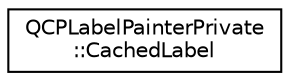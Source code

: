 digraph "Graphical Class Hierarchy"
{
 // LATEX_PDF_SIZE
  edge [fontname="Helvetica",fontsize="10",labelfontname="Helvetica",labelfontsize="10"];
  node [fontname="Helvetica",fontsize="10",shape=record];
  rankdir="LR";
  Node0 [label="QCPLabelPainterPrivate\l::CachedLabel",height=0.2,width=0.4,color="black", fillcolor="white", style="filled",URL="$structQCPLabelPainterPrivate_1_1CachedLabel.html",tooltip=" "];
}
